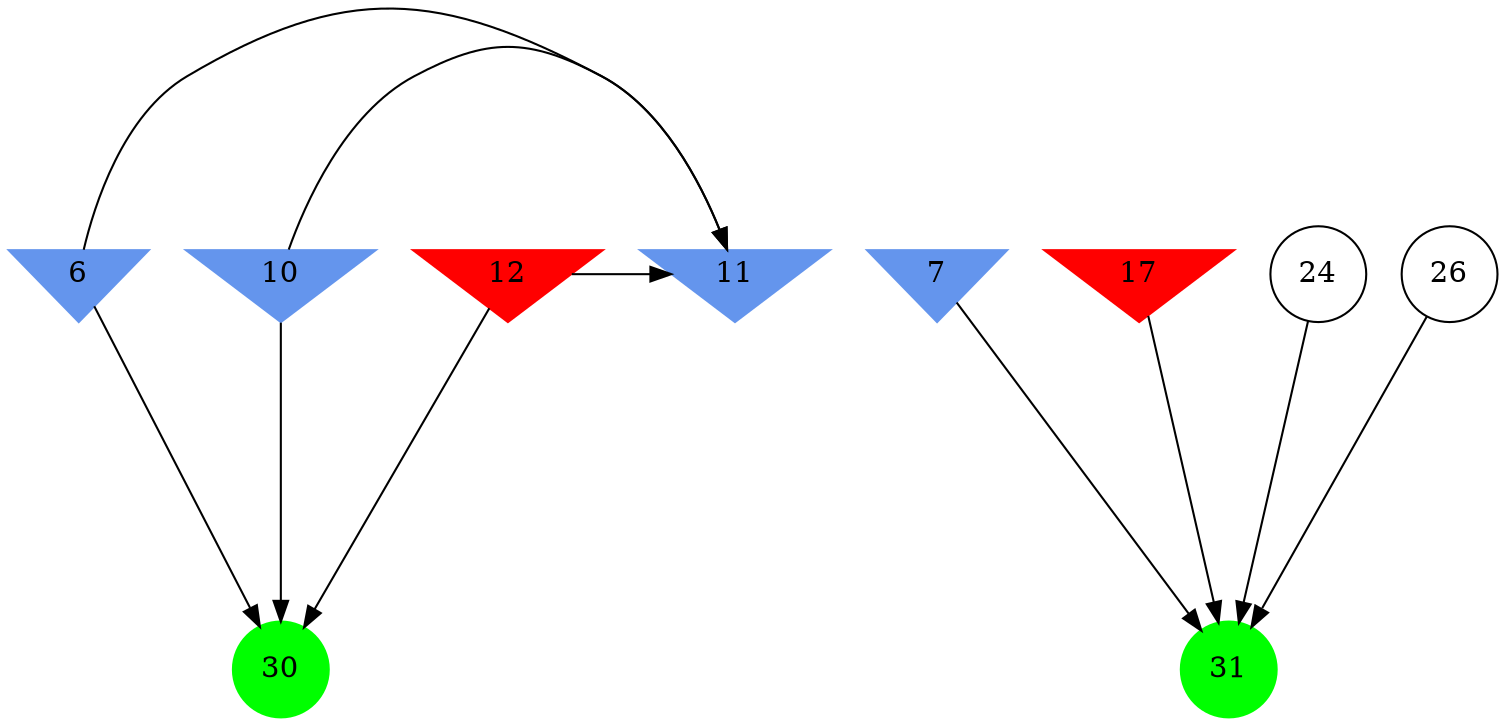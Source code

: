 digraph brain {
	ranksep=2.0;
	6 [shape=invtriangle,style=filled,color=cornflowerblue];
	7 [shape=invtriangle,style=filled,color=cornflowerblue];
	10 [shape=invtriangle,style=filled,color=cornflowerblue];
	11 [shape=invtriangle,style=filled,color=cornflowerblue];
	12 [shape=invtriangle,style=filled,color=red];
	17 [shape=invtriangle,style=filled,color=red];
	24 [shape=circle,color=black];
	26 [shape=circle,color=black];
	30 [shape=circle,style=filled,color=green];
	31 [shape=circle,style=filled,color=green];
	26	->	31;
	7	->	31;
	24	->	31;
	17	->	31;
	6	->	11;
	6	->	30;
	10	->	11;
	10	->	30;
	12	->	11;
	12	->	30;
	{ rank=same; 6; 7; 10; 11; 12; 17; }
	{ rank=same; 24; 26; }
	{ rank=same; 30; 31; }
}

